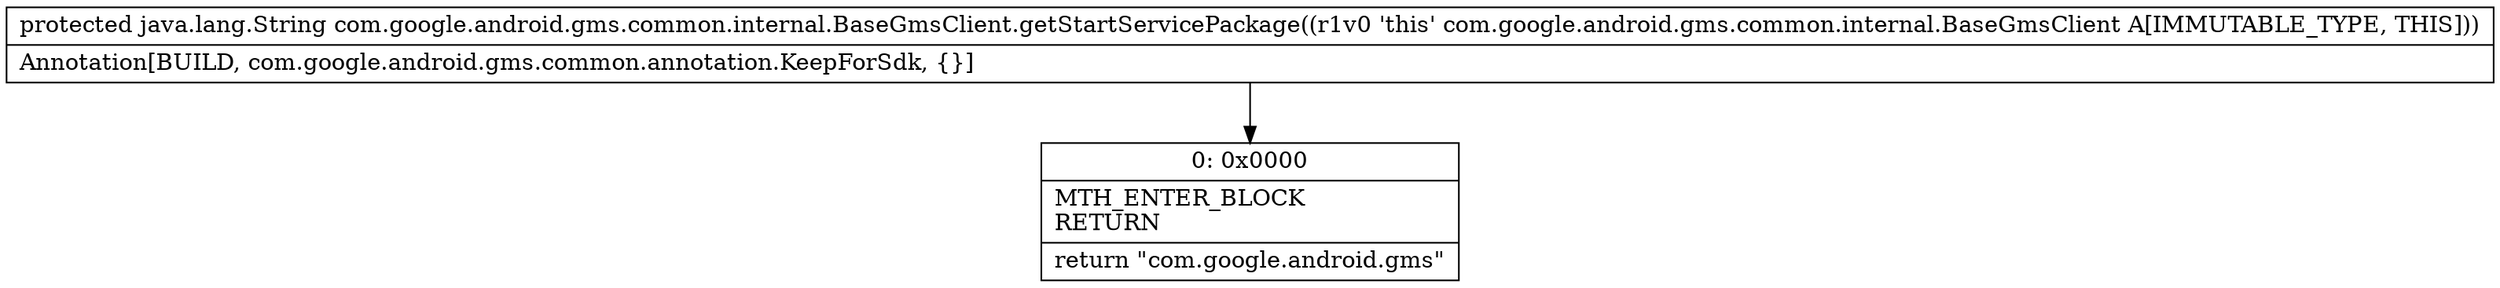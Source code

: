 digraph "CFG forcom.google.android.gms.common.internal.BaseGmsClient.getStartServicePackage()Ljava\/lang\/String;" {
Node_0 [shape=record,label="{0\:\ 0x0000|MTH_ENTER_BLOCK\lRETURN\l|return \"com.google.android.gms\"\l}"];
MethodNode[shape=record,label="{protected java.lang.String com.google.android.gms.common.internal.BaseGmsClient.getStartServicePackage((r1v0 'this' com.google.android.gms.common.internal.BaseGmsClient A[IMMUTABLE_TYPE, THIS]))  | Annotation[BUILD, com.google.android.gms.common.annotation.KeepForSdk, \{\}]\l}"];
MethodNode -> Node_0;
}

